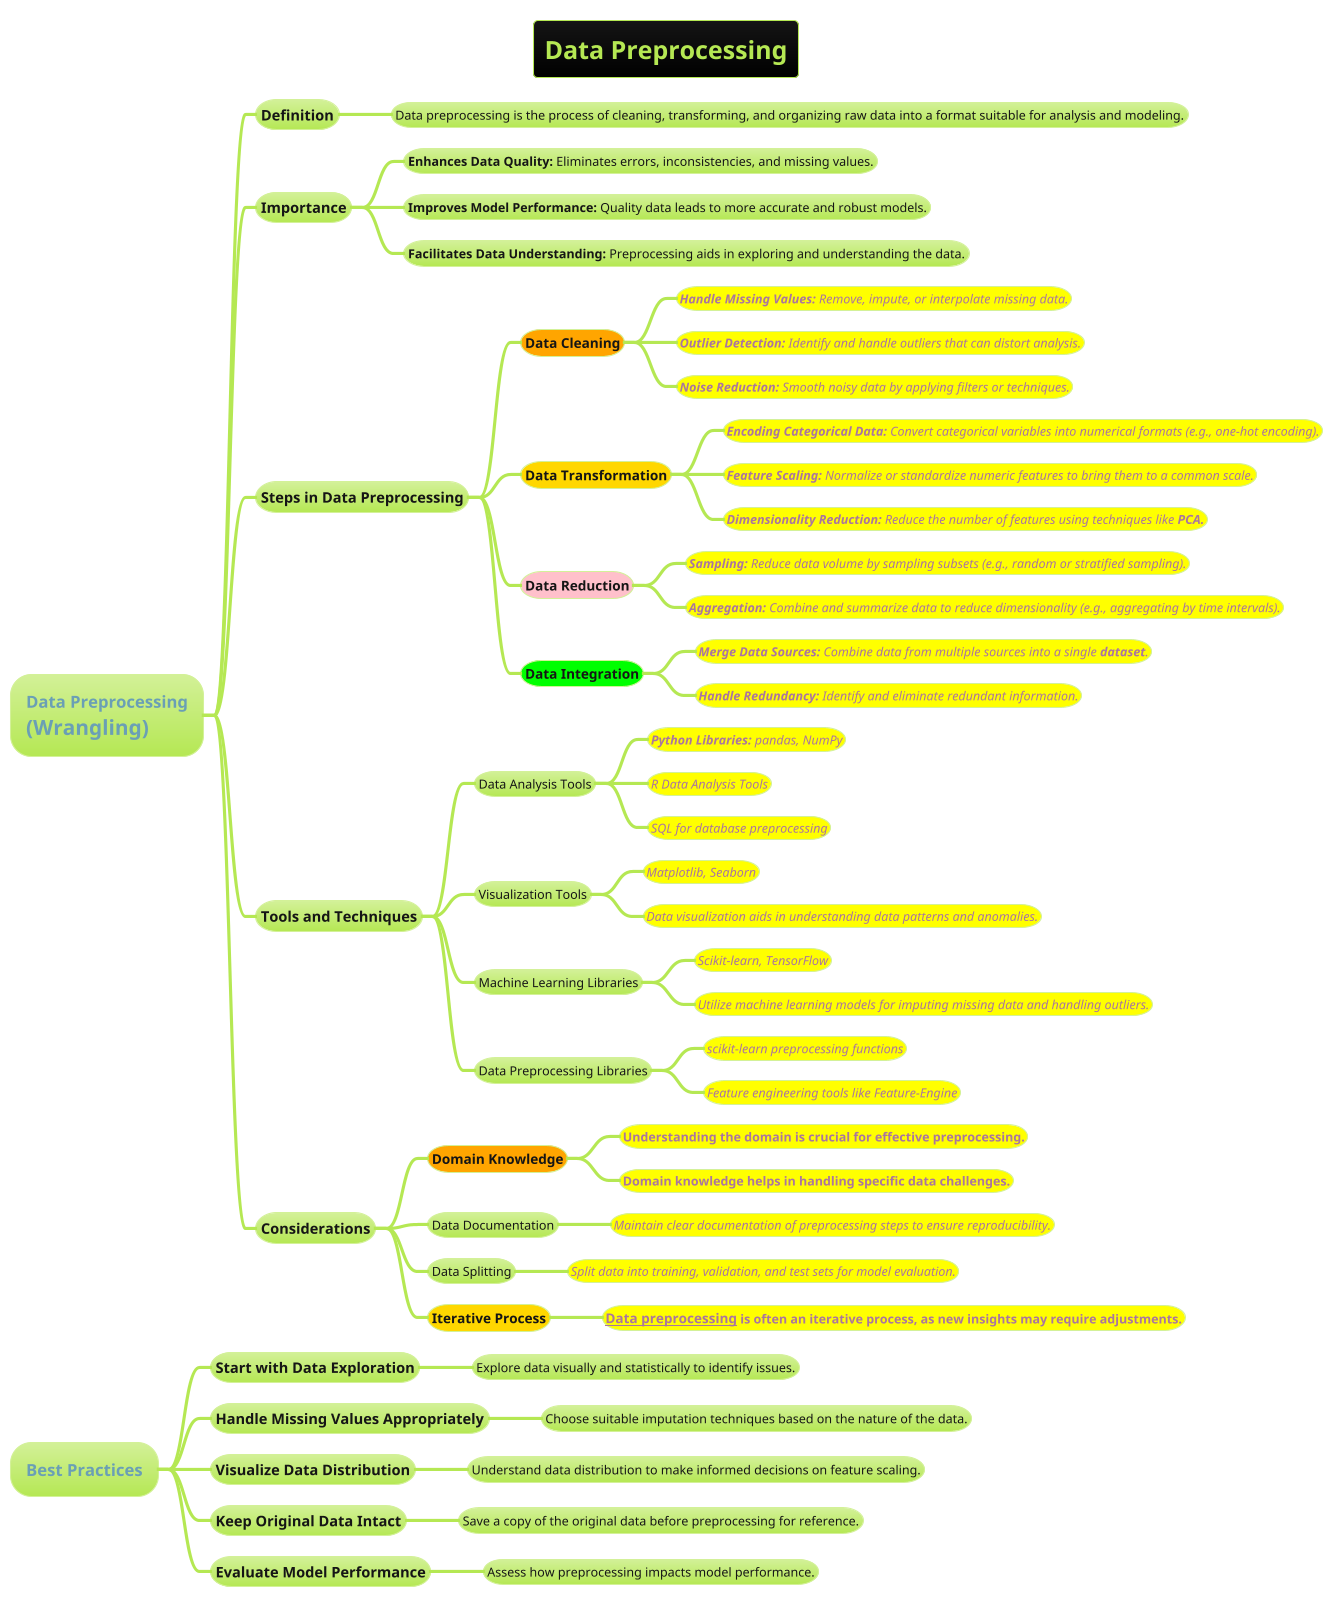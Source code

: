 @startmindmap
title =Data Preprocessing
!theme hacker

* Data Preprocessing\n=(Wrangling)
** Definition
*** Data preprocessing is the process of cleaning, transforming, and organizing raw data into a format suitable for analysis and modeling.

** Importance
*** **Enhances Data Quality:** Eliminates errors, inconsistencies, and missing values.
*** **Improves Model Performance:** Quality data leads to more accurate and robust models.
*** **Facilitates Data Understanding:** Preprocessing aids in exploring and understanding the data.

** Steps in Data Preprocessing
***[#orange] ===Data Cleaning
****[#yellow] ====<size:12>**Handle Missing Values:** Remove, impute, or interpolate missing data.
****[#yellow] ====<size:12>**Outlier Detection:** Identify and handle outliers that can distort analysis.
****[#yellow] ====<size:12>**Noise Reduction:** Smooth noisy data by applying filters or techniques.

***[#gold] ===Data Transformation
****[#yellow] ====<size:12>**Encoding Categorical Data:** Convert categorical variables into numerical formats (e.g., one-hot encoding).
****[#yellow] ====<size:12>**Feature Scaling:** Normalize or standardize numeric features to bring them to a common scale.
****[#yellow] ====<size:12>**Dimensionality Reduction:** Reduce the number of features using techniques like **PCA.**

***[#pink] ===Data Reduction
****[#yellow] ====<size:12>**Sampling:** Reduce data volume by sampling subsets (e.g., random or stratified sampling).
****[#yellow] ====<size:12>**Aggregation:** Combine and summarize data to reduce dimensionality (e.g., aggregating by time intervals).

***[#lime] ===Data Integration
****[#yellow] ====<size:12>**Merge Data Sources:** Combine data from multiple sources into a single **dataset**.
****[#yellow] ====<size:12>**Handle Redundancy:** Identify and eliminate redundant information.

** Tools and Techniques
*** Data Analysis Tools
****[#yellow] ====<size:12>**Python Libraries:** pandas, NumPy
****[#yellow] ====<size:12>R Data Analysis Tools
****[#yellow] ====<size:12>SQL for database preprocessing

*** Visualization Tools
****[#yellow] ====<size:12>Matplotlib, Seaborn
****[#yellow] ====<size:12>Data visualization aids in understanding data patterns and anomalies.

*** Machine Learning Libraries
****[#yellow] ====<size:12>Scikit-learn, TensorFlow
****[#yellow] ====<size:12>Utilize machine learning models for imputing missing data and handling outliers.

*** Data Preprocessing Libraries
****[#yellow] ====<size:12>scikit-learn preprocessing functions
****[#yellow] ====<size:12>Feature engineering tools like Feature-Engine

** Considerations
***[#orange] ===Domain Knowledge
****[#yellow] ===Understanding the domain is crucial for effective preprocessing.
****[#yellow] ===Domain knowledge helps in handling specific data challenges.

*** Data Documentation
****[#yellow] ====<size:12>Maintain clear documentation of preprocessing steps to ensure reproducibility.

*** Data Splitting
****[#yellow] ====<size:12>Split data into training, validation, and test sets for model evaluation.

***[#gold] ===Iterative Process
****[#yellow] ===__Data preprocessing__ is often an iterative process, as new insights may require adjustments.

* Best Practices
** Start with Data Exploration
*** Explore data visually and statistically to identify issues.

** Handle Missing Values Appropriately
*** Choose suitable imputation techniques based on the nature of the data.

** Visualize Data Distribution
*** Understand data distribution to make informed decisions on feature scaling.

** Keep Original Data Intact
*** Save a copy of the original data before preprocessing for reference.

** Evaluate Model Performance
*** Assess how preprocessing impacts model performance.

@endmindmap

